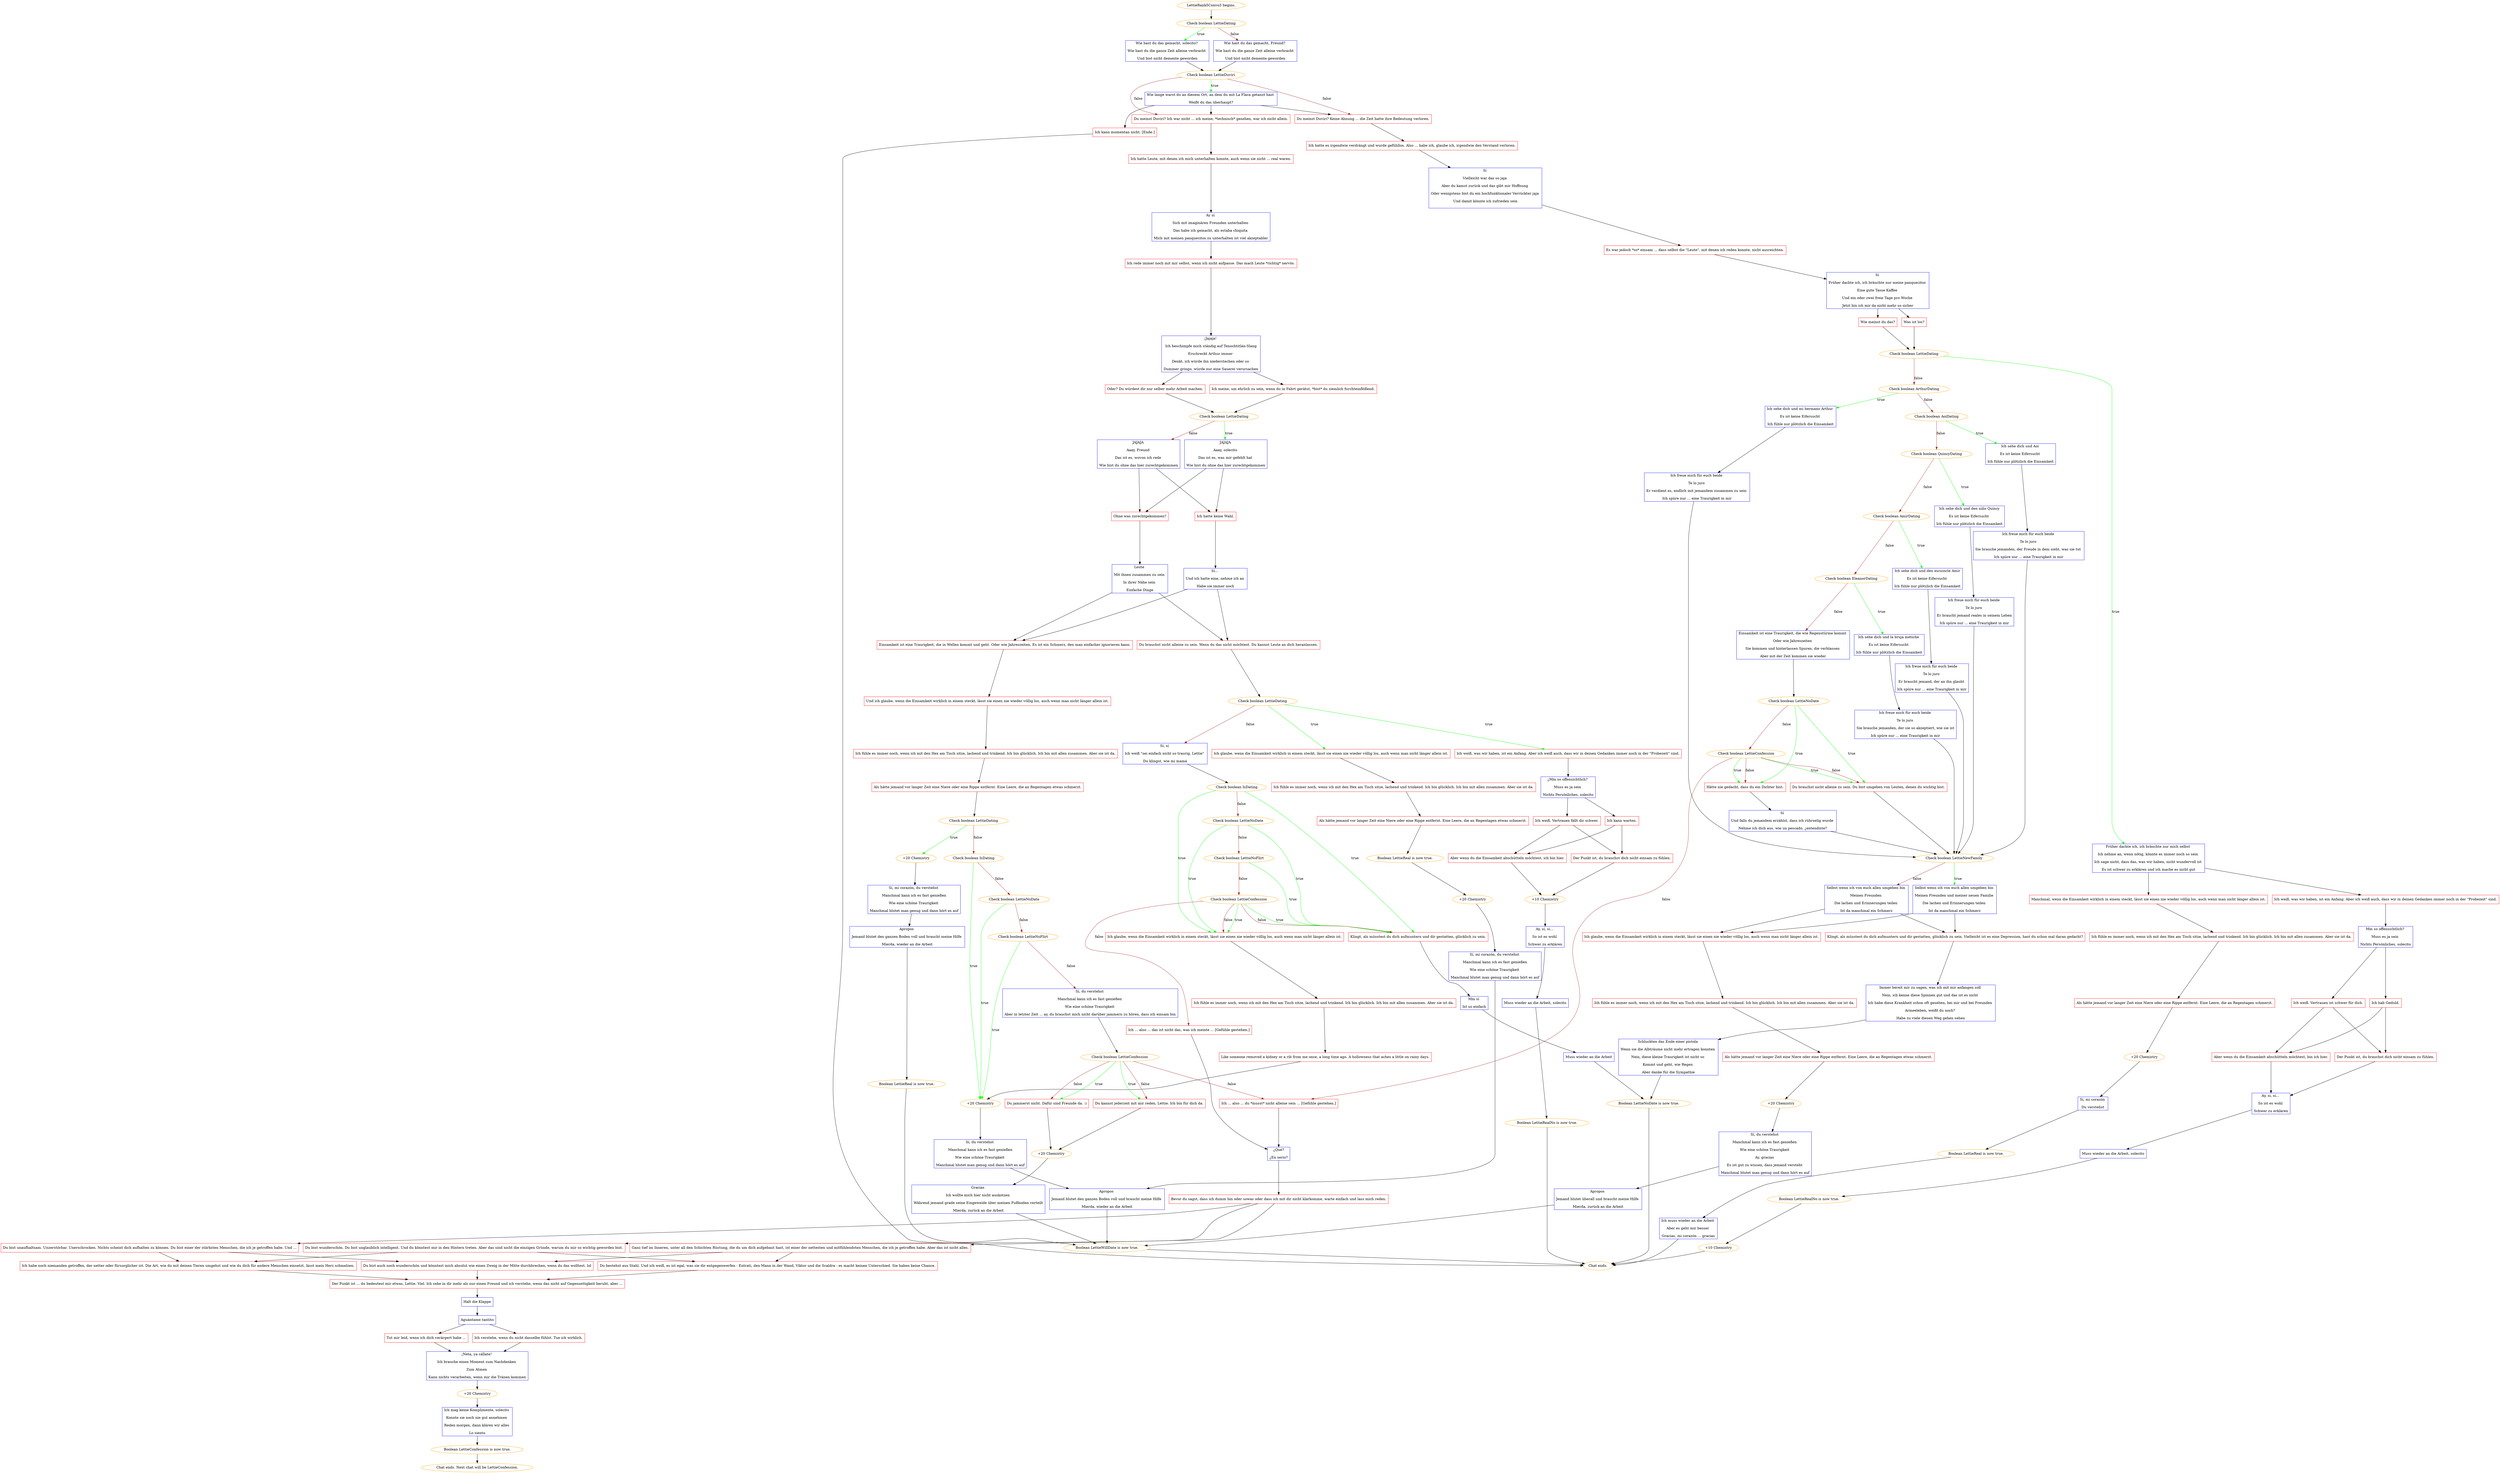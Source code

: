 digraph {
	"LettieRank5Convo3 begins." [color=orange];
		"LettieRank5Convo3 begins." -> j3431786115;
	j3431786115 [label="Check boolean LettieDating",color=orange];
		j3431786115 -> j338090163 [label=true,color=green];
		j3431786115 -> j2726261273 [label=false,color=brown];
	j338090163 [label="Wie hast du das gemacht, solecito? 
Wie hast du die ganze Zeit alleine verbracht 
Und bist nicht demente geworden",shape=box,color=blue];
		j338090163 -> j1513894469;
	j2726261273 [label="Wie hast du das gemacht, Freund? 
Wie hast du die ganze Zeit alleine verbracht 
Und bist nicht demente geworden",shape=box,color=blue];
		j2726261273 -> j1513894469;
	j1513894469 [label="Check boolean LettieDuviri",color=orange];
		j1513894469 -> j2556776718 [label=true,color=green];
		j1513894469 -> j4157267765 [label=false,color=brown];
		j1513894469 -> j1821881166 [label=false,color=brown];
	j2556776718 [label="Wie lange warst du an diesem Ort, an dem du mit La Flaca getanzt hast 
Weißt du das überhaupt?",shape=box,color=blue];
		j2556776718 -> j4157267765;
		j2556776718 -> j1821881166;
		j2556776718 -> j1062044199;
	j4157267765 [label="Du meinst Duviri? Keine Ahnung ... die Zeit hatte ihre Bedeutung verloren.",shape=box,color=red];
		j4157267765 -> j2283056298;
	j1821881166 [label="Du meinst Duviri? Ich war nicht ... ich meine, *technisch* gesehen, war ich nicht allein.",shape=box,color=red];
		j1821881166 -> j641918722;
	j1062044199 [label="Ich kann momentan nicht. [Ende.]",shape=box,color=red];
		j1062044199 -> "Chat ends.";
	j2283056298 [label="Ich hatte es irgendwie verdrängt und wurde gefühllos. Also ... habe ich, glaube ich, irgendwie den Verstand verloren.",shape=box,color=red];
		j2283056298 -> j1254942398;
	j641918722 [label="Ich hatte Leute, mit denen ich mich unterhalten konnte, auch wenn sie nicht ... real waren.",shape=box,color=red];
		j641918722 -> j3883290239;
	"Chat ends." [color=orange];
	j1254942398 [label="Sí 
Vielleicht war das so jaja 
Aber du kamst zurück und das gibt mir Hoffnung 
Oder wenigstens bist du ein hochfunktionaler Verrückter jaja 
Und damit könnte ich zufrieden sein
",shape=box,color=blue];
		j1254942398 -> j1151597673;
	j3883290239 [label="Ay sí 
Sich mit imaginären Freunden unterhalten 
Das habe ich gemacht, als estaba chiquita 
Mich mit meinen panquecitos zu unterhalten ist viel akzeptabler",shape=box,color=blue];
		j3883290239 -> j1220399415;
	j1151597673 [label="Es war jedoch *so* einsam ... dass selbst die \"Leute\", mit denen ich reden konnte, nicht ausreichten.",shape=box,color=red];
		j1151597673 -> j2246493088;
	j1220399415 [label="Ich rede immer noch mit mir selbst, wenn ich nicht aufpasse. Das mach Leute *richtig* nervös.",shape=box,color=red];
		j1220399415 -> j873065752;
	j2246493088 [label="Sí 
Früher dachte ich, ich bräuchte nur meine panquecitos 
Eine gute Tasse Kaffee 
Und ein oder zwei freie Tage pro Woche 
Jetzt bin ich mir da nicht mehr so sicher",shape=box,color=blue];
		j2246493088 -> j3680505551;
		j2246493088 -> j665642081;
	j873065752 [label="¡Jajaja! 
Ich beschimpfe mich ständig auf Tenochtitlán-Slang
Erschreckt Arthur immer 
Denkt, ich würde ihn niederstechen oder so 
Dummer gringo, würde nur eine Sauerei verursachen",shape=box,color=blue];
		j873065752 -> j2158581122;
		j873065752 -> j1899453433;
	j3680505551 [label="Wie meinst du das?",shape=box,color=red];
		j3680505551 -> j3706178351;
	j665642081 [label="Was ist los?",shape=box,color=red];
		j665642081 -> j3706178351;
	j2158581122 [label="Ich meine, um ehrlich zu sein, wenn du in Fahrt gerätst, *bist* du ziemlich furchteinflößend.",shape=box,color=red];
		j2158581122 -> j2781908573;
	j1899453433 [label="Oder? Du würdest dir nur selber mehr Arbeit machen.",shape=box,color=red];
		j1899453433 -> j2781908573;
	j3706178351 [label="Check boolean LettieDating",color=orange];
		j3706178351 -> j931662814 [label=true,color=green];
		j3706178351 -> j2058576540 [label=false,color=brown];
	j2781908573 [label="Check boolean LettieDating",color=orange];
		j2781908573 -> j314005174 [label=true,color=green];
		j2781908573 -> j1598001015 [label=false,color=brown];
	j931662814 [label="Früher dachte ich, ich bräuchte nur mich selbst 
Ich nehme an, wenn nötig, könnte es immer noch so sein 
Ich sage nicht, dass das, was wir haben, nicht wundervoll ist 
Es ist schwer zu erklären und ich mache es nicht gut",shape=box,color=blue];
		j931662814 -> j4253847361;
		j931662814 -> j4063548516;
	j2058576540 [label="Check boolean ArthurDating",color=orange];
		j2058576540 -> j3457023876 [label=true,color=green];
		j2058576540 -> j737259859 [label=false,color=brown];
	j314005174 [label="JAJAJA 
Aaay, solecito 
Das ist es, was mir gefehlt hat 
Wie bist du ohne das hier zurechtgekommen",shape=box,color=blue];
		j314005174 -> j3859835623;
		j314005174 -> j3557291337;
	j1598001015 [label="JAJAJA 
Aaay, Freund 
Das ist es, wovon ich rede 
Wie bist du ohne das hier zurechtgekommen",shape=box,color=blue];
		j1598001015 -> j3859835623;
		j1598001015 -> j3557291337;
	j4253847361 [label="Ich weiß, was wir haben, ist ein Anfang. Aber ich weiß auch, dass wir in deinen Gedanken immer noch in der \"Probezeit\" sind.",shape=box,color=red];
		j4253847361 -> j1237419010;
	j4063548516 [label="Manchmal, wenn die Einsamkeit wirklich in einem steckt, lässt sie einen nie wieder völlig los, auch wenn man nicht länger allein ist.",shape=box,color=red];
		j4063548516 -> j382967682;
	j3457023876 [label="Ich sehe dich und mi hermano Arthur 
Es ist keine Eifersucht 
Ich fühle nur plötzlich die Einsamkeit",shape=box,color=blue];
		j3457023876 -> j387060080;
	j737259859 [label="Check boolean AoiDating",color=orange];
		j737259859 -> j1868591436 [label=true,color=green];
		j737259859 -> j3783233695 [label=false,color=brown];
	j3859835623 [label="Ohne was zurechtgekommen?",shape=box,color=red];
		j3859835623 -> j1756508343;
	j3557291337 [label="Ich hatte keine Wahl.",shape=box,color=red];
		j3557291337 -> j4122970822;
	j1237419010 [label="Mm so offensichtlich? 
Muss es ja sein 
Nichts Persönliches, solecito",shape=box,color=blue];
		j1237419010 -> j3353719328;
		j1237419010 -> j3453182045;
	j382967682 [label="Ich fühle es immer noch, wenn ich mit den Hex am Tisch sitze, lachend und trinkend. Ich bin glücklich. Ich bin mit allen zusammen. Aber sie ist da.",shape=box,color=red];
		j382967682 -> j4207190333;
	j387060080 [label="Ich freue mich für euch beide 
Te lo juro 
Er verdient es, endlich mit jemandem zusammen zu sein 
Ich spüre nur ... eine Traurigkeit in mir",shape=box,color=blue];
		j387060080 -> j3973502553;
	j1868591436 [label="Ich sehe dich und Aoi 
Es ist keine Eifersucht 
Ich fühle nur plötzlich die Einsamkeit",shape=box,color=blue];
		j1868591436 -> j1173829761;
	j3783233695 [label="Check boolean QuincyDating",color=orange];
		j3783233695 -> j675370283 [label=true,color=green];
		j3783233695 -> j4017564867 [label=false,color=brown];
	j1756508343 [label="Leute 
Mit ihnen zusammen zu sein 
In ihrer Nähe sein 
Einfache Dinge",shape=box,color=blue];
		j1756508343 -> j1783754946;
		j1756508343 -> j1270527977;
	j4122970822 [label="Sí... 
Und ich hatte eine, nehme ich an 
Habe sie immer noch",shape=box,color=blue];
		j4122970822 -> j1783754946;
		j4122970822 -> j1270527977;
	j3353719328 [label="Ich weiß. Vertrauen ist schwer für dich.",shape=box,color=red];
		j3353719328 -> j4078622792;
		j3353719328 -> j3489594980;
	j3453182045 [label="Ich hab Geduld.",shape=box,color=red];
		j3453182045 -> j4078622792;
		j3453182045 -> j3489594980;
	j4207190333 [label="Als hätte jemand vor langer Zeit eine Niere oder eine Rippe entfernt. Eine Leere, die an Regentagen schmerzt.",shape=box,color=red];
		j4207190333 -> j2492659760;
	j3973502553 [label="Check boolean LettieNewFamily",color=orange];
		j3973502553 -> j4276493358 [label=true,color=green];
		j3973502553 -> j2331092661 [label=false,color=brown];
	j1173829761 [label="Ich freue mich für euch beide 
Te lo juro 
Sie brauche jemanden, der Freude in dem sieht, was sie tut 
Ich spüre nur ... eine Traurigkeit in mir",shape=box,color=blue];
		j1173829761 -> j3973502553;
	j675370283 [label="Ich sehe dich und den niño Quincy
Es ist keine Eifersucht 
Ich fühle nur plötzlich die Einsamkeit",shape=box,color=blue];
		j675370283 -> j1128302715;
	j4017564867 [label="Check boolean AmirDating",color=orange];
		j4017564867 -> j1203793266 [label=true,color=green];
		j4017564867 -> j3605870994 [label=false,color=brown];
	j1783754946 [label="Einsamkeit ist eine Traurigkeit, die in Wellen kommt und geht. Oder wie Jahreszeiten. Es ist ein Schmerz, den man einfacher ignorieren kann.",shape=box,color=red];
		j1783754946 -> j1817908965;
	j1270527977 [label="Du brauchst nicht alleine zu sein. Wenn du das nicht möchtest. Du kannst Leute an dich heranlassen.",shape=box,color=red];
		j1270527977 -> j2887806631;
	j4078622792 [label="Aber wenn du die Einsamkeit abschütteln möchtest, bin ich hier.",shape=box,color=red];
		j4078622792 -> j1534955219;
	j3489594980 [label="Der Punkt ist, du brauchst dich nicht einsam zu fühlen.",shape=box,color=red];
		j3489594980 -> j1534955219;
	j2492659760 [label="+20 Chemistry",color=orange];
		j2492659760 -> j1643059610;
	j4276493358 [label="Selbst wenn ich von euch allen umgeben bin 
Meinen Freunden und meiner neuen Familie 
Die lachen und Erinnerungen teilen 
Ist da manchmal ein Schmerz",shape=box,color=blue];
		j4276493358 -> j2407199810;
		j4276493358 -> j1823402522;
	j2331092661 [label="Selbst wenn ich von euch allen umgeben bin 
Meinen Freunden 
Die lachen und Erinnerungen teilen 
Ist da manchmal ein Schmerz",shape=box,color=blue];
		j2331092661 -> j2407199810;
		j2331092661 -> j1823402522;
	j1128302715 [label="Ich freue mich für euch beide 
Te lo juro 
Er braucht jemand reales in seinem Leben
Ich spüre nur ... eine Traurigkeit in mir",shape=box,color=blue];
		j1128302715 -> j3973502553;
	j1203793266 [label="Ich sehe dich und den escuincle Amir
Es ist keine Eifersucht 
Ich fühle nur plötzlich die Einsamkeit",shape=box,color=blue];
		j1203793266 -> j3497634995;
	j3605870994 [label="Check boolean EleanorDating",color=orange];
		j3605870994 -> j4258541523 [label=true,color=green];
		j3605870994 -> j3846092270 [label=false,color=brown];
	j1817908965 [label="Und ich glaube, wenn die Einsamkeit wirklich in einem steckt, lässt sie einen nie wieder völlig los, auch wenn man nicht länger allein ist.",shape=box,color=red];
		j1817908965 -> j2942126656;
	j2887806631 [label="Check boolean LettieDating",color=orange];
		j2887806631 -> j447601074 [label=true,color=green];
		j2887806631 -> j2867986837 [label=true,color=green];
		j2887806631 -> j2361983531 [label=false,color=brown];
	j1534955219 [label="Ay, sí, sí... 
So ist es wohl 
Schwer zu erklären",shape=box,color=blue];
		j1534955219 -> j703442032;
	j1643059610 [label="Sí, mi corazón 
Du verstehst",shape=box,color=blue];
		j1643059610 -> j3610065899;
	j2407199810 [label="Ich glaube, wenn die Einsamkeit wirklich in einem steckt, lässt sie einen nie wieder völlig los, auch wenn man nicht länger allein ist.",shape=box,color=red];
		j2407199810 -> j3200079407;
	j1823402522 [label="Klingt, als müsstest du dich aufmuntern und dir gestatten, glücklich zu sein. Vielleicht ist es eine Depression, hast du schon mal daran gedacht?",shape=box,color=red];
		j1823402522 -> j2052807272;
	j3497634995 [label="Ich freue mich für euch beide 
Te lo juro 
Er braucht jemand, der an ihn glaubt 
Ich spüre nur ... eine Traurigkeit in mir",shape=box,color=blue];
		j3497634995 -> j3973502553;
	j4258541523 [label="Ich sehe dich und la bruja metiche 
Es ist keine Eifersucht 
Ich fühle nur plötzlich die Einsamkeit",shape=box,color=blue];
		j4258541523 -> j1198940802;
	j3846092270 [label="Einsamkeit ist eine Traurigkeit, die wie Regenstürme kommt 
Oder wie Jahreszeiten 
Sie kommen und hinterlassen Spuren, die verblassen 
Aber mit der Zeit kommen sie wieder",shape=box,color=blue];
		j3846092270 -> j2778667326;
	j2942126656 [label="Ich fühle es immer noch, wenn ich mit den Hex am Tisch sitze, lachend und trinkend. Ich bin glücklich. Ich bin mit allen zusammen. Aber sie ist da.",shape=box,color=red];
		j2942126656 -> j572134731;
	j447601074 [label="Ich weiß, was wir haben, ist ein Anfang. Aber ich weiß auch, dass wir in deinen Gedanken immer noch in der \"Probezeit\" sind.",shape=box,color=red];
		j447601074 -> j885142503;
	j2867986837 [label="Ich glaube, wenn die Einsamkeit wirklich in einem steckt, lässt sie einen nie wieder völlig los, auch wenn man nicht länger allein ist.",shape=box,color=red];
		j2867986837 -> j3487377087;
	j2361983531 [label="Sí, sí 
Ich weiß \"sei einfach nicht so traurig, Lettie\" 
Du klingst, wie mi mamá",shape=box,color=blue];
		j2361983531 -> j2867204249;
	j703442032 [label="Muss wieder an die Arbeit, solecito",shape=box,color=blue];
		j703442032 -> j1620244087;
	j3610065899 [label="Boolean LettieReal is now true.",color=orange];
		j3610065899 -> j1560917080;
	j3200079407 [label="Ich fühle es immer noch, wenn ich mit den Hex am Tisch sitze, lachend und trinkend. Ich bin glücklich. Ich bin mit allen zusammen. Aber sie ist da.",shape=box,color=red];
		j3200079407 -> j177673611;
	j2052807272 [label="Immer bereit mir zu sagen, was ich mit mir anfangen soll 
Nein, ich kenne diese Spinnen gut und das ist es nicht 
Ich habe diese Krankheit schon oft gesehen, bei mir und bei Freunden 
Armeeleben, weißt du noch? 
Habe zu viele diesen Weg gehen sehen",shape=box,color=blue];
		j2052807272 -> j4067625999;
	j1198940802 [label="Ich freue mich für euch beide 
Te lo juro 
Sie brauche jemanden, der sie so akzeptiert, wie sie ist
Ich spüre nur ... eine Traurigkeit in mir",shape=box,color=blue];
		j1198940802 -> j3973502553;
	j2778667326 [label="Check boolean LettieNoDate",color=orange];
		j2778667326 -> j2342686690 [label=true,color=green];
		j2778667326 -> j2898054952 [label=true,color=green];
		j2778667326 -> j2278430672 [label=false,color=brown];
	j572134731 [label="Als hätte jemand vor langer Zeit eine Niere oder eine Rippe entfernt. Eine Leere, die an Regentagen etwas schmerzt.",shape=box,color=red];
		j572134731 -> j3752408098;
	j885142503 [label="¿Mm so offensichtlich? 
Muss es ja sein 
Nichts Persönliches, solecito",shape=box,color=blue];
		j885142503 -> j3467049208;
		j885142503 -> j3444374025;
	j3487377087 [label="Ich fühle es immer noch, wenn ich mit den Hex am Tisch sitze, lachend und trinkend. Ich bin glücklich. Ich bin mit allen zusammen. Aber sie ist da.",shape=box,color=red];
		j3487377087 -> j2552666373;
	j2867204249 [label="Check boolean IsDating",color=orange];
		j2867204249 -> j3885661334 [label=true,color=green];
		j2867204249 -> j600202567 [label=true,color=green];
		j2867204249 -> j2718353565 [label=false,color=brown];
	j1620244087 [label="Boolean LettieRealNo is now true.",color=orange];
		j1620244087 -> j1933300832;
	j1560917080 [label="Ich muss wieder an die Arbeit 
Aber es geht mir besser 
Gracias, mi corazón ... gracias",shape=box,color=blue];
		j1560917080 -> "Chat ends.";
	j177673611 [label="Als hätte jemand vor langer Zeit eine Niere oder eine Rippe entfernt. Eine Leere, die an Regentagen etwas schmerzt.",shape=box,color=red];
		j177673611 -> j1083032702;
	j4067625999 [label="Schluckten das Ende einer pistola 
Wenn sie die Albträume nicht mehr ertragen konnten 
Nein, diese kleine Traurigkeit ist nicht so 
Kommt und geht, wie Regen 
Aber danke für die Sympathie",shape=box,color=blue];
		j4067625999 -> j2703113057;
	j2342686690 [label="Du brauchst nicht alleine zu sein. Du bist umgeben von Leuten, denen du wichtig bist.",shape=box,color=red];
		j2342686690 -> j3973502553;
	j2898054952 [label="Hätte nie gedacht, dass du ein Dichter bist.",shape=box,color=red];
		j2898054952 -> j1977101296;
	j2278430672 [label="Check boolean LettieConfession",color=orange];
		j2278430672 -> j2342686690 [label=true,color=green];
		j2278430672 -> j2898054952 [label=true,color=green];
		j2278430672 -> j2342686690 [label=false,color=brown];
		j2278430672 -> j2898054952 [label=false,color=brown];
		j2278430672 -> j2837472301 [label=false,color=brown];
	j3752408098 [label="Check boolean LettieDating",color=orange];
		j3752408098 -> j3383556059 [label=true,color=green];
		j3752408098 -> j2246228205 [label=false,color=brown];
	j3467049208 [label="Ich weiß. Vertrauen fällt dir schwer.",shape=box,color=red];
		j3467049208 -> j2477065734;
		j3467049208 -> j2797748819;
	j3444374025 [label="Ich kann warten.",shape=box,color=red];
		j3444374025 -> j2477065734;
		j3444374025 -> j2797748819;
	j2552666373 [label="Als hätte jemand vor langer Zeit eine Niere oder eine Rippe entfernt. Eine Leere, die an Regentagen etwas schmerzt.",shape=box,color=red];
		j2552666373 -> j2286766730;
	j3885661334 [label="Klingt, als müsstest du dich aufmuntern und dir gestatten, glücklich zu sein.",shape=box,color=red];
		j3885661334 -> j3857568539;
	j600202567 [label="Ich glaube, wenn die Einsamkeit wirklich in einem steckt, lässt sie einen nie wieder völlig los, auch wenn man nicht länger allein ist.",shape=box,color=red];
		j600202567 -> j1660423401;
	j2718353565 [label="Check boolean LettieNoDate",color=orange];
		j2718353565 -> j3885661334 [label=true,color=green];
		j2718353565 -> j600202567 [label=true,color=green];
		j2718353565 -> j3116160337 [label=false,color=brown];
	j1933300832 [label="+10 Chemistry",color=orange];
		j1933300832 -> "Chat ends.";
	j1083032702 [label="+20 Chemistry",color=orange];
		j1083032702 -> j1082020069;
	j2703113057 [label="Boolean LettieNoDate is now true.",color=orange];
		j2703113057 -> "Chat ends.";
	j1977101296 [label="Sí 
Und falls du jemandem erzählst, dass ich rührselig wurde 
Nehme ich dich aus, wie un pescado, ¿entendiste?",shape=box,color=blue];
		j1977101296 -> j3973502553;
	j2837472301 [label="Ich ... also ... du *musst* nicht alleine sein ... [Gefühle gestehen.]",shape=box,color=red];
		j2837472301 -> j492081859;
	j3383556059 [label="+20 Chemistry",color=orange];
		j3383556059 -> j2501727379;
	j2246228205 [label="Check boolean IsDating",color=orange];
		j2246228205 -> j192451999 [label=true,color=green];
		j2246228205 -> j2281631822 [label=false,color=brown];
	j2477065734 [label="Aber wenn du die Einsamkeit abschütteln möchtest, ich bin hier.",shape=box,color=red];
		j2477065734 -> j3334271291;
	j2797748819 [label="Der Punkt ist, du brauchst dich nicht einsam zu fühlen.",shape=box,color=red];
		j2797748819 -> j3334271291;
	j2286766730 [label="Boolean LettieReal is now true.",color=orange];
		j2286766730 -> j2257765029;
	j3857568539 [label="Mm sí 
Ist so einfach",shape=box,color=blue];
		j3857568539 -> j878263099;
	j1660423401 [label="Ich fühle es immer noch, wenn ich mit den Hex am Tisch sitze, lachend und trinkend. Ich bin glücklich. Ich bin mit allen zusammen. Aber sie ist da.",shape=box,color=red];
		j1660423401 -> j612440606;
	j3116160337 [label="Check boolean LettieNoFlirt",color=orange];
		j3116160337 -> j3885661334 [label=true,color=green];
		j3116160337 -> j129282513 [label=false,color=brown];
	j1082020069 [label="Sí, du verstehst 
Manchmal kann ich es fast genießen 
Wie eine schöne Traurigkeit 
Ay, gracias 
Es ist gut zu wissen, dass jemand versteht 
Manchmal blutet man genug und dann hört es auf",shape=box,color=blue];
		j1082020069 -> j2812908068;
	j492081859 [label="¿Qué?
¿En serio?",shape=box,color=blue];
		j492081859 -> j4050536506;
	j2501727379 [label="Sí, mi corazón, du verstehst 
Manchmal kann ich es fast genießen
Wie eine schöne Traurigkeit 
Manchmal blutet man genug und dann hört es auf",shape=box,color=blue];
		j2501727379 -> j2678884937;
	j192451999 [label="+20 Chemistry",color=orange];
		j192451999 -> j1743101551;
	j2281631822 [label="Check boolean LettieNoDate",color=orange];
		j2281631822 -> j192451999 [label=true,color=green];
		j2281631822 -> j3390040892 [label=false,color=brown];
	j3334271291 [label="+10 Chemistry",color=orange];
		j3334271291 -> j2206619660;
	j2257765029 [label="+20 Chemistry",color=orange];
		j2257765029 -> j1991433058;
	j878263099 [label="Muss wieder an die Arbeit",shape=box,color=blue];
		j878263099 -> j2703113057;
	j612440606 [label="Like someone removed a kidney or a rib from me once, a long time ago. A hollowness that aches a little on rainy days.",shape=box,color=red];
		j612440606 -> j192451999;
	j129282513 [label="Check boolean LettieConfession",color=orange];
		j129282513 -> j3885661334 [label=true,color=green];
		j129282513 -> j600202567 [label=true,color=green];
		j129282513 -> j3885661334 [label=false,color=brown];
		j129282513 -> j600202567 [label=false,color=brown];
		j129282513 -> j2444053512 [label=false,color=brown];
	j2812908068 [label="Apropos 
Jemand blutet überall und braucht meine Hilfe 
Mierda, zurück an die Arbeit",shape=box,color=blue];
		j2812908068 -> j2129367046;
	j4050536506 [label="Bevor du sagst, dass ich dumm bin oder sowas oder dass ich mit dir nicht klarkomme, warte einfach und lass mich reden.",shape=box,color=red];
		j4050536506 -> j995103510;
		j4050536506 -> j2498436023;
		j4050536506 -> j2728853652;
	j2678884937 [label="Apropos 
Jemand blutet den ganzen Boden voll und braucht meine Hilfe 
Mierda, wieder an die Arbeit",shape=box,color=blue];
		j2678884937 -> j2414187082;
	j1743101551 [label="Sí, du verstehst 
Manchmal kann ich es fast genießen
Wie eine schöne Traurigkeit 
Manchmal blutet man genug und dann hört es auf",shape=box,color=blue];
		j1743101551 -> j3057676214;
	j3390040892 [label="Check boolean LettieNoFlirt",color=orange];
		j3390040892 -> j192451999 [label=true,color=green];
		j3390040892 -> j4211439339 [label=false,color=brown];
	j2206619660 [label="Ay, sí, sí... 
So ist es wohl 
Schwer zu erklären",shape=box,color=blue];
		j2206619660 -> j1091036810;
	j1991433058 [label="Sí, mi corazón, du verstehst 
Manchmal kann ich es fast genießen
Wie eine schöne Traurigkeit 
Manchmal blutet man genug und dann hört es auf",shape=box,color=blue];
		j1991433058 -> j3057676214;
	j2444053512 [label="Ich ... also ... das ist nicht das, was ich meinte ... [Gefühle gestehen.]",shape=box,color=red];
		j2444053512 -> j492081859;
	j2129367046 [label="Boolean LettieWillDate is now true.",color=orange];
		j2129367046 -> "Chat ends.";
	j995103510 [label="Du bist wunderschön. Du bist unglaublich intelligent. Und du könntest mir in den Hintern treten. Aber das sind nicht die einzigen Gründe, warum du mir so wichtig geworden bist.",shape=box,color=red];
		j995103510 -> j1660158692;
		j995103510 -> j1299247964;
	j2498436023 [label="Ganz tief im Inneren, unter all den Schichten Rüstung, die du um dich aufgebaut hast, ist einer der nettesten und mitfühlendsten Menschen, die ich je getroffen habe. Aber das ist nicht alles.",shape=box,color=red];
		j2498436023 -> j4058097655;
		j2498436023 -> j1299247964;
	j2728853652 [label="Du bist unaufhaltsam. Unzerstörbar. Unerschrocken. Nichts scheint dich aufhalten zu können. Du bist einer der stärksten Menschen, die ich je getroffen habe. Und ...",shape=box,color=red];
		j2728853652 -> j4058097655;
		j2728853652 -> j1660158692;
	j2414187082 [label="Boolean LettieReal is now true.",color=orange];
		j2414187082 -> j2129367046;
	j3057676214 [label="Apropos 
Jemand blutet den ganzen Boden voll und braucht meine Hilfe 
Mierda, wieder an die Arbeit",shape=box,color=blue];
		j3057676214 -> j2129367046;
	j4211439339 [label="Sí, du verstehst 
Manchmal kann ich es fast genießen 
Wie eine schöne Traurigkeit 
Aber in letzter Zeit ... ay, du brauchst mich nicht darüber jammern zu hören, dass ich einsam bin",shape=box,color=blue];
		j4211439339 -> j742488399;
	j1091036810 [label="Muss wieder an die Arbeit, solecito",shape=box,color=blue];
		j1091036810 -> j1195005912;
	j1660158692 [label="Ich habe noch niemanden getroffen, der netter oder fürsorglicher ist. Die Art, wie du mit deinen Tieren umgehst und wie du dich für andere Menschen einsetzt, lässt mein Herz schmelzen.",shape=box,color=red];
		j1660158692 -> j3401092272;
	j1299247964 [label="Du bestehst aus Stahl. Und ich weiß, es ist egal, was sie dir entgegenwerfen - Entrati, den Mann in der Wand, Viktor und die Scaldra - es macht keinen Unterschied. Sie haben keine Chance.",shape=box,color=red];
		j1299247964 -> j3401092272;
	j4058097655 [label="Du bist auch noch wunderschön und könntest mich absolut wie einen Zweig in der Mitte durchbrechen, wenn du das wolltest. lol",shape=box,color=red];
		j4058097655 -> j3401092272;
	j742488399 [label="Check boolean LettieConfession",color=orange];
		j742488399 -> j3756881661 [label=true,color=green];
		j742488399 -> j1798193985 [label=true,color=green];
		j742488399 -> j3756881661 [label=false,color=brown];
		j742488399 -> j1798193985 [label=false,color=brown];
		j742488399 -> j2837472301 [label=false,color=brown];
	j1195005912 [label="Boolean LettieRealNo is now true.",color=orange];
		j1195005912 -> "Chat ends.";
	j3401092272 [label="Der Punkt ist ... du bedeutest mir etwas, Lettie. Viel. Ich sehe in dir mehr als nur einen Freund und ich verstehe, wenn das nicht auf Gegenseitigkeit beruht, aber ...",shape=box,color=red];
		j3401092272 -> j287649872;
	j3756881661 [label="Du kannst jederzeit mit mir reden, Lettie. Ich bin für dich da.",shape=box,color=red];
		j3756881661 -> j44860668;
	j1798193985 [label="Du jammerst nicht. Dafür sind Freunde da. :)",shape=box,color=red];
		j1798193985 -> j44860668;
	j287649872 [label="Halt die Klappe",shape=box,color=blue];
		j287649872 -> j1642855664;
	j44860668 [label="+20 Chemistry",color=orange];
		j44860668 -> j677672966;
	j1642855664 [label="Aguántame tantito",shape=box,color=blue];
		j1642855664 -> j1692090209;
		j1642855664 -> j3851605757;
	j677672966 [label="Gracias 
Ich wollte mich hier nicht auskotzen 
Während jemand grade seine Eingeweide über meinen Fußboden verteilt
Mierda, zurück an die Arbeit",shape=box,color=blue];
		j677672966 -> j2129367046;
	j1692090209 [label="Tut mir leid, wenn ich dich verärgert habe ...",shape=box,color=red];
		j1692090209 -> j1445724611;
	j3851605757 [label="Ich verstehe, wenn du nicht dasselbe fühlst. Tue ich wirklich.",shape=box,color=red];
		j3851605757 -> j1445724611;
	j1445724611 [label="¡Neta, ya cállate! 
Ich brauche einen Moment zum Nachdenken 
Zum Atmen 
Kann nichts verarbeiten, wenn mir die Tränen kommen",shape=box,color=blue];
		j1445724611 -> j572791896;
	j572791896 [label="+20 Chemistry",color=orange];
		j572791896 -> j3686890245;
	j3686890245 [label="Ich mag keine Komplimente, solecito 
Konnte sie noch nie gut annehmen 
Reden morgen, dann klären wir alles 
Lo siento",shape=box,color=blue];
		j3686890245 -> j2564553015;
	j2564553015 [label="Boolean LettieConfession is now true.",color=orange];
		j2564553015 -> "Chat ends. Next chat will be LettieConfession.";
	"Chat ends. Next chat will be LettieConfession." [color=orange];
}